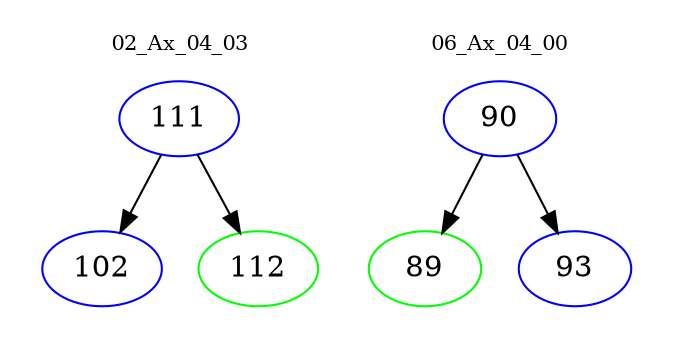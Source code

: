 digraph{
subgraph cluster_0 {
color = white
label = "02_Ax_04_03";
fontsize=10;
T0_111 [label="111", color="blue"]
T0_111 -> T0_102 [color="black"]
T0_102 [label="102", color="blue"]
T0_111 -> T0_112 [color="black"]
T0_112 [label="112", color="green"]
}
subgraph cluster_1 {
color = white
label = "06_Ax_04_00";
fontsize=10;
T1_90 [label="90", color="blue"]
T1_90 -> T1_89 [color="black"]
T1_89 [label="89", color="green"]
T1_90 -> T1_93 [color="black"]
T1_93 [label="93", color="blue"]
}
}
